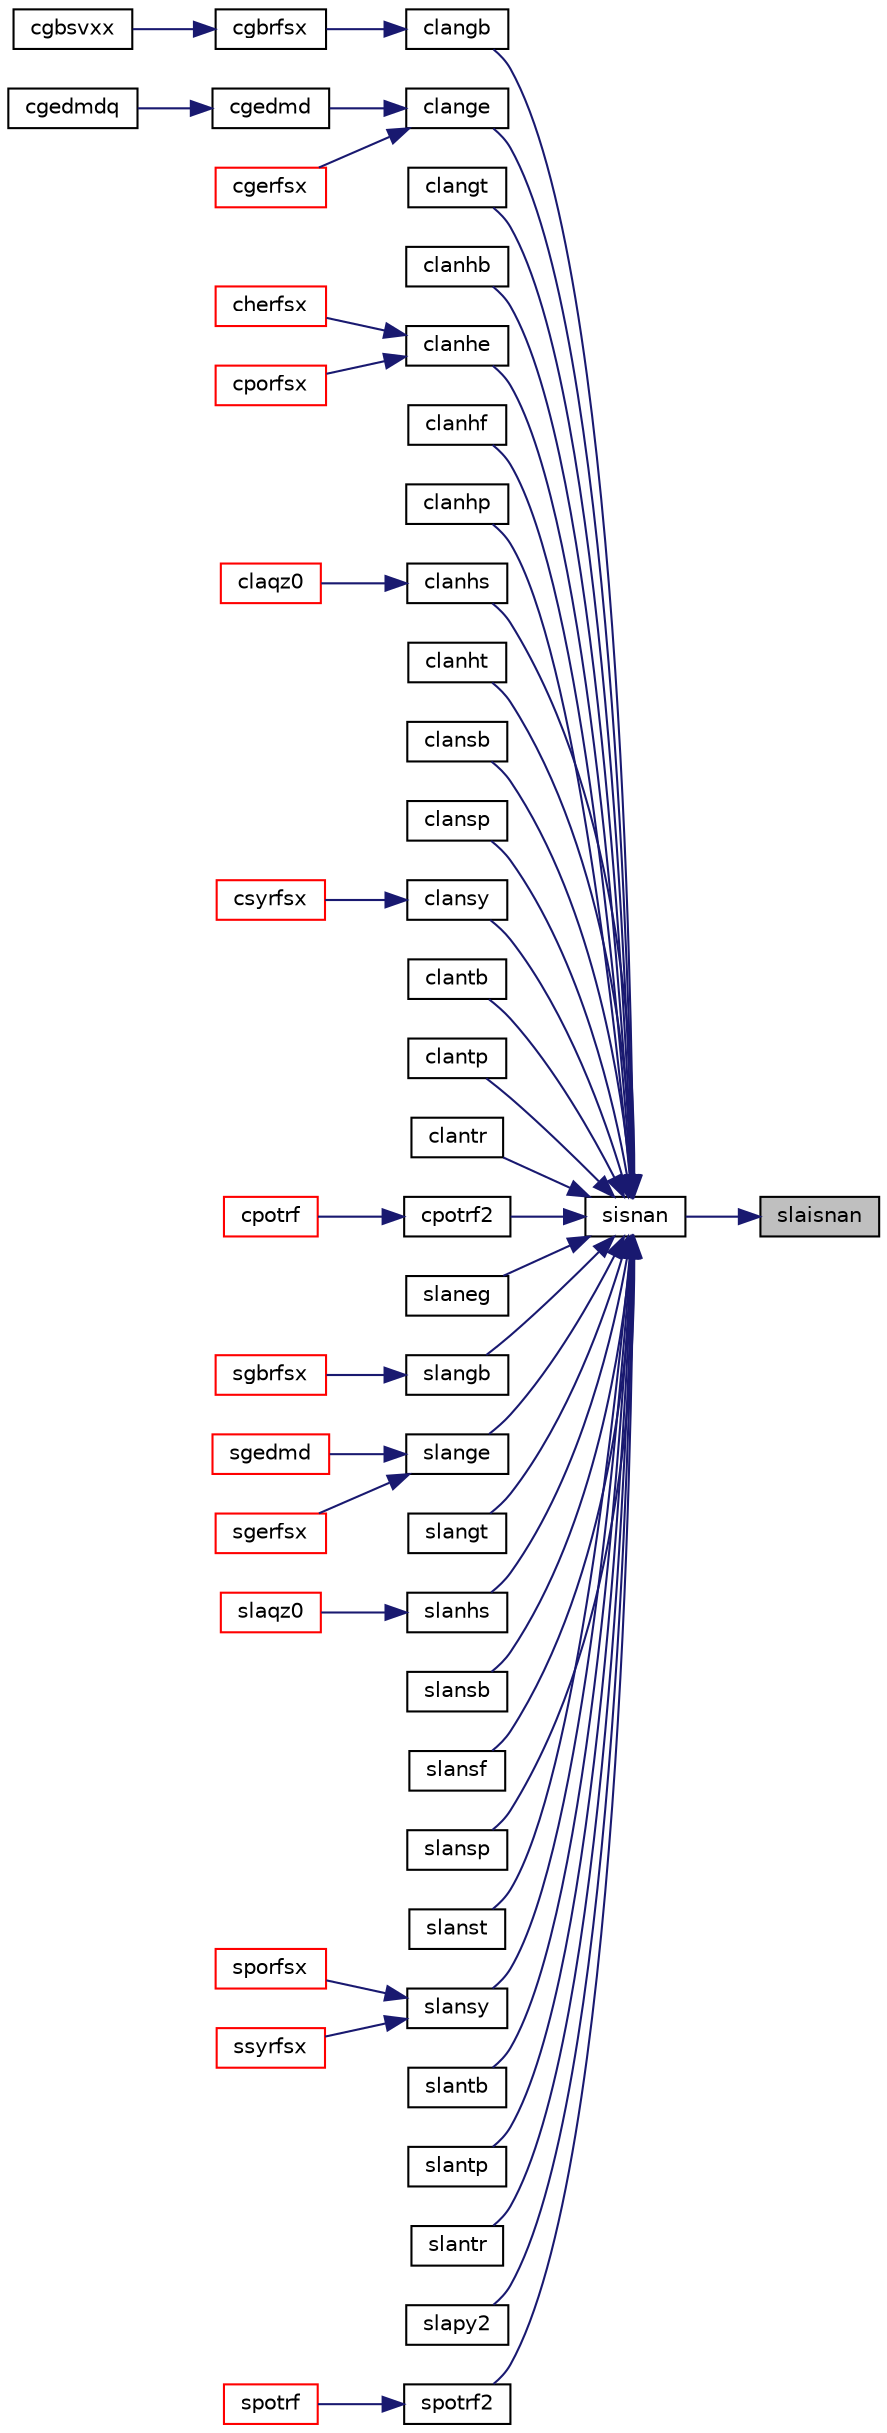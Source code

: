 digraph "slaisnan"
{
 // LATEX_PDF_SIZE
  edge [fontname="Helvetica",fontsize="10",labelfontname="Helvetica",labelfontsize="10"];
  node [fontname="Helvetica",fontsize="10",shape=record];
  rankdir="RL";
  Node1 [label="slaisnan",height=0.2,width=0.4,color="black", fillcolor="grey75", style="filled", fontcolor="black",tooltip="SLAISNAN tests input for NaN by comparing two arguments for inequality."];
  Node1 -> Node2 [dir="back",color="midnightblue",fontsize="10",style="solid",fontname="Helvetica"];
  Node2 [label="sisnan",height=0.2,width=0.4,color="black", fillcolor="white", style="filled",URL="$sisnan_8f.html#aeca6bb0411af000e3c883ee744184991",tooltip="SISNAN tests input for NaN."];
  Node2 -> Node3 [dir="back",color="midnightblue",fontsize="10",style="solid",fontname="Helvetica"];
  Node3 [label="clangb",height=0.2,width=0.4,color="black", fillcolor="white", style="filled",URL="$clangb_8f.html#a8bbfc1becb94399a6c92c37c94972587",tooltip="CLANGB returns the value of the 1-norm, Frobenius norm, infinity-norm, or the largest absolute value ..."];
  Node3 -> Node4 [dir="back",color="midnightblue",fontsize="10",style="solid",fontname="Helvetica"];
  Node4 [label="cgbrfsx",height=0.2,width=0.4,color="black", fillcolor="white", style="filled",URL="$cgbrfsx_8f.html#af9b3139572990172c3ff37bd77d1486c",tooltip="CGBRFSX"];
  Node4 -> Node5 [dir="back",color="midnightblue",fontsize="10",style="solid",fontname="Helvetica"];
  Node5 [label="cgbsvxx",height=0.2,width=0.4,color="black", fillcolor="white", style="filled",URL="$cgbsvxx_8f.html#a366c297439ac18cfefeb91629d44f2cb",tooltip="CGBSVXX computes the solution to system of linear equations A * X = B for GB matrices"];
  Node2 -> Node6 [dir="back",color="midnightblue",fontsize="10",style="solid",fontname="Helvetica"];
  Node6 [label="clange",height=0.2,width=0.4,color="black", fillcolor="white", style="filled",URL="$clange_8f.html#aa4e1d57c726257bbbfe0c89ef5461c3b",tooltip="CLANGE returns the value of the 1-norm, Frobenius norm, infinity-norm, or the largest absolute value ..."];
  Node6 -> Node7 [dir="back",color="midnightblue",fontsize="10",style="solid",fontname="Helvetica"];
  Node7 [label="cgedmd",height=0.2,width=0.4,color="black", fillcolor="white", style="filled",URL="$cgedmd_8f90.html#ae20a5be20e93752e6a0f2e85b78d5a96",tooltip="CGEDMD computes the Dynamic Mode Decomposition (DMD) for a pair of data snapshot matrices."];
  Node7 -> Node8 [dir="back",color="midnightblue",fontsize="10",style="solid",fontname="Helvetica"];
  Node8 [label="cgedmdq",height=0.2,width=0.4,color="black", fillcolor="white", style="filled",URL="$cgedmdq_8f90.html#a80108eada0975658d093e7bfd753b623",tooltip="CGEDMDQ computes the Dynamic Mode Decomposition (DMD) for a pair of data snapshot matrices."];
  Node6 -> Node9 [dir="back",color="midnightblue",fontsize="10",style="solid",fontname="Helvetica"];
  Node9 [label="cgerfsx",height=0.2,width=0.4,color="red", fillcolor="white", style="filled",URL="$cgerfsx_8f.html#a1cc6317bb51919b658efa7bc80f286c2",tooltip="CGERFSX"];
  Node2 -> Node11 [dir="back",color="midnightblue",fontsize="10",style="solid",fontname="Helvetica"];
  Node11 [label="clangt",height=0.2,width=0.4,color="black", fillcolor="white", style="filled",URL="$clangt_8f.html#a67f731c460d0fe02f7436fd76456671f",tooltip="CLANGT returns the value of the 1-norm, Frobenius norm, infinity-norm, or the largest absolute value ..."];
  Node2 -> Node12 [dir="back",color="midnightblue",fontsize="10",style="solid",fontname="Helvetica"];
  Node12 [label="clanhb",height=0.2,width=0.4,color="black", fillcolor="white", style="filled",URL="$clanhb_8f.html#aafc674abe35b58e2b197d57b708b52fe",tooltip="CLANHB returns the value of the 1-norm, or the Frobenius norm, or the infinity norm,..."];
  Node2 -> Node13 [dir="back",color="midnightblue",fontsize="10",style="solid",fontname="Helvetica"];
  Node13 [label="clanhe",height=0.2,width=0.4,color="black", fillcolor="white", style="filled",URL="$clanhe_8f.html#a398301349b086de6970721f0eae026bc",tooltip="CLANHE returns the value of the 1-norm, or the Frobenius norm, or the infinity norm,..."];
  Node13 -> Node14 [dir="back",color="midnightblue",fontsize="10",style="solid",fontname="Helvetica"];
  Node14 [label="cherfsx",height=0.2,width=0.4,color="red", fillcolor="white", style="filled",URL="$cherfsx_8f.html#ad731b6b72cf0a8e741748dc4eace0831",tooltip="CHERFSX"];
  Node13 -> Node16 [dir="back",color="midnightblue",fontsize="10",style="solid",fontname="Helvetica"];
  Node16 [label="cporfsx",height=0.2,width=0.4,color="red", fillcolor="white", style="filled",URL="$cporfsx_8f.html#ad3d34aea85ff135afe5692ec73649249",tooltip="CPORFSX"];
  Node2 -> Node18 [dir="back",color="midnightblue",fontsize="10",style="solid",fontname="Helvetica"];
  Node18 [label="clanhf",height=0.2,width=0.4,color="black", fillcolor="white", style="filled",URL="$clanhf_8f.html#aa2dbca880cae84855b455c7445ed7bad",tooltip="CLANHF returns the value of the 1-norm, or the Frobenius norm, or the infinity norm,..."];
  Node2 -> Node19 [dir="back",color="midnightblue",fontsize="10",style="solid",fontname="Helvetica"];
  Node19 [label="clanhp",height=0.2,width=0.4,color="black", fillcolor="white", style="filled",URL="$clanhp_8f.html#aee94a4e667408353e410dc9825ed1552",tooltip="CLANHP returns the value of the 1-norm, or the Frobenius norm, or the infinity norm,..."];
  Node2 -> Node20 [dir="back",color="midnightblue",fontsize="10",style="solid",fontname="Helvetica"];
  Node20 [label="clanhs",height=0.2,width=0.4,color="black", fillcolor="white", style="filled",URL="$clanhs_8f.html#a2f0b86d91189ecd480a4b1469fd4c4d4",tooltip="CLANHS returns the value of the 1-norm, Frobenius norm, infinity-norm, or the largest absolute value ..."];
  Node20 -> Node21 [dir="back",color="midnightblue",fontsize="10",style="solid",fontname="Helvetica"];
  Node21 [label="claqz0",height=0.2,width=0.4,color="red", fillcolor="white", style="filled",URL="$claqz0_8f.html#aed62e805f0ae98da9dea643f1018f81c",tooltip="CLAQZ0"];
  Node2 -> Node25 [dir="back",color="midnightblue",fontsize="10",style="solid",fontname="Helvetica"];
  Node25 [label="clanht",height=0.2,width=0.4,color="black", fillcolor="white", style="filled",URL="$clanht_8f.html#adfea8107e1eab15a58531132e08392cb",tooltip="CLANHT returns the value of the 1-norm, or the Frobenius norm, or the infinity norm,..."];
  Node2 -> Node26 [dir="back",color="midnightblue",fontsize="10",style="solid",fontname="Helvetica"];
  Node26 [label="clansb",height=0.2,width=0.4,color="black", fillcolor="white", style="filled",URL="$clansb_8f.html#a35b4b2dad025173d3d83526fdd03e797",tooltip="CLANSB returns the value of the 1-norm, or the Frobenius norm, or the infinity norm,..."];
  Node2 -> Node27 [dir="back",color="midnightblue",fontsize="10",style="solid",fontname="Helvetica"];
  Node27 [label="clansp",height=0.2,width=0.4,color="black", fillcolor="white", style="filled",URL="$clansp_8f.html#a6e46f3b7e4da04500a7267282cc21ac6",tooltip="CLANSP returns the value of the 1-norm, or the Frobenius norm, or the infinity norm,..."];
  Node2 -> Node28 [dir="back",color="midnightblue",fontsize="10",style="solid",fontname="Helvetica"];
  Node28 [label="clansy",height=0.2,width=0.4,color="black", fillcolor="white", style="filled",URL="$clansy_8f.html#ad2c86a28190eb12c91cda1c4faef5df7",tooltip="CLANSY returns the value of the 1-norm, or the Frobenius norm, or the infinity norm,..."];
  Node28 -> Node29 [dir="back",color="midnightblue",fontsize="10",style="solid",fontname="Helvetica"];
  Node29 [label="csyrfsx",height=0.2,width=0.4,color="red", fillcolor="white", style="filled",URL="$csyrfsx_8f.html#a0f93ca9ab2fc02b8de5f578316353b87",tooltip="CSYRFSX"];
  Node2 -> Node31 [dir="back",color="midnightblue",fontsize="10",style="solid",fontname="Helvetica"];
  Node31 [label="clantb",height=0.2,width=0.4,color="black", fillcolor="white", style="filled",URL="$clantb_8f.html#a1054f572f1c5d26ef1560c841217c157",tooltip="CLANTB returns the value of the 1-norm, or the Frobenius norm, or the infinity norm,..."];
  Node2 -> Node32 [dir="back",color="midnightblue",fontsize="10",style="solid",fontname="Helvetica"];
  Node32 [label="clantp",height=0.2,width=0.4,color="black", fillcolor="white", style="filled",URL="$clantp_8f.html#a9fb24c1d725e7cd75a0dce4ef4cbde54",tooltip="CLANTP returns the value of the 1-norm, or the Frobenius norm, or the infinity norm,..."];
  Node2 -> Node33 [dir="back",color="midnightblue",fontsize="10",style="solid",fontname="Helvetica"];
  Node33 [label="clantr",height=0.2,width=0.4,color="black", fillcolor="white", style="filled",URL="$clantr_8f.html#a4e91c4135b69aae50356563391b689ed",tooltip="CLANTR returns the value of the 1-norm, or the Frobenius norm, or the infinity norm,..."];
  Node2 -> Node34 [dir="back",color="midnightblue",fontsize="10",style="solid",fontname="Helvetica"];
  Node34 [label="cpotrf2",height=0.2,width=0.4,color="black", fillcolor="white", style="filled",URL="$cpotrf2_8f.html#a469fc500ac223c4c6baa923afe218627",tooltip="CPOTRF2"];
  Node34 -> Node35 [dir="back",color="midnightblue",fontsize="10",style="solid",fontname="Helvetica"];
  Node35 [label="cpotrf",height=0.2,width=0.4,color="red", fillcolor="white", style="filled",URL="$cpotrf_8f.html#a4e85f48dbd837ccbbf76aa077f33de19",tooltip="CPOTRF"];
  Node2 -> Node44 [dir="back",color="midnightblue",fontsize="10",style="solid",fontname="Helvetica"];
  Node44 [label="slaneg",height=0.2,width=0.4,color="black", fillcolor="white", style="filled",URL="$slaneg_8f.html#a7ea5fb550bbab683a539b551e3496bcc",tooltip="SLANEG computes the Sturm count."];
  Node2 -> Node45 [dir="back",color="midnightblue",fontsize="10",style="solid",fontname="Helvetica"];
  Node45 [label="slangb",height=0.2,width=0.4,color="black", fillcolor="white", style="filled",URL="$slangb_8f.html#af4b60512534024c921af88def5b806b7",tooltip="SLANGB returns the value of the 1-norm, Frobenius norm, infinity-norm, or the largest absolute value ..."];
  Node45 -> Node46 [dir="back",color="midnightblue",fontsize="10",style="solid",fontname="Helvetica"];
  Node46 [label="sgbrfsx",height=0.2,width=0.4,color="red", fillcolor="white", style="filled",URL="$sgbrfsx_8f.html#a4b997132d5e41418449796f85b12fcc5",tooltip="SGBRFSX"];
  Node2 -> Node48 [dir="back",color="midnightblue",fontsize="10",style="solid",fontname="Helvetica"];
  Node48 [label="slange",height=0.2,width=0.4,color="black", fillcolor="white", style="filled",URL="$slange_8f.html#a459d27829607393670ef7de8a6914933",tooltip="SLANGE returns the value of the 1-norm, Frobenius norm, infinity-norm, or the largest absolute value ..."];
  Node48 -> Node49 [dir="back",color="midnightblue",fontsize="10",style="solid",fontname="Helvetica"];
  Node49 [label="sgedmd",height=0.2,width=0.4,color="red", fillcolor="white", style="filled",URL="$sgedmd_8f90.html#a2620fdd695c7f51cddc90e332eb57971",tooltip="SGEDMD computes the Dynamic Mode Decomposition (DMD) for a pair of data snapshot matrices."];
  Node48 -> Node51 [dir="back",color="midnightblue",fontsize="10",style="solid",fontname="Helvetica"];
  Node51 [label="sgerfsx",height=0.2,width=0.4,color="red", fillcolor="white", style="filled",URL="$sgerfsx_8f.html#ad283ab77593ac86c29172972b41f917b",tooltip="SGERFSX"];
  Node2 -> Node53 [dir="back",color="midnightblue",fontsize="10",style="solid",fontname="Helvetica"];
  Node53 [label="slangt",height=0.2,width=0.4,color="black", fillcolor="white", style="filled",URL="$slangt_8f.html#aa6d54cdca527040f9f299c1209e55f4d",tooltip="SLANGT returns the value of the 1-norm, Frobenius norm, infinity-norm, or the largest absolute value ..."];
  Node2 -> Node54 [dir="back",color="midnightblue",fontsize="10",style="solid",fontname="Helvetica"];
  Node54 [label="slanhs",height=0.2,width=0.4,color="black", fillcolor="white", style="filled",URL="$slanhs_8f.html#ad693bc2cae886cf7800ecc0f130d1657",tooltip="SLANHS returns the value of the 1-norm, Frobenius norm, infinity-norm, or the largest absolute value ..."];
  Node54 -> Node55 [dir="back",color="midnightblue",fontsize="10",style="solid",fontname="Helvetica"];
  Node55 [label="slaqz0",height=0.2,width=0.4,color="red", fillcolor="white", style="filled",URL="$slaqz0_8f.html#ad7e1d2d77ede5cb50a673445ea956f49",tooltip="SLAQZ0"];
  Node2 -> Node59 [dir="back",color="midnightblue",fontsize="10",style="solid",fontname="Helvetica"];
  Node59 [label="slansb",height=0.2,width=0.4,color="black", fillcolor="white", style="filled",URL="$slansb_8f.html#aeb405a9873dc7c641c3451bc6d9f9eb3",tooltip="SLANSB returns the value of the 1-norm, or the Frobenius norm, or the infinity norm,..."];
  Node2 -> Node60 [dir="back",color="midnightblue",fontsize="10",style="solid",fontname="Helvetica"];
  Node60 [label="slansf",height=0.2,width=0.4,color="black", fillcolor="white", style="filled",URL="$slansf_8f.html#ab30db625e5fa89c6d74a5907db2a185f",tooltip="SLANSF"];
  Node2 -> Node61 [dir="back",color="midnightblue",fontsize="10",style="solid",fontname="Helvetica"];
  Node61 [label="slansp",height=0.2,width=0.4,color="black", fillcolor="white", style="filled",URL="$slansp_8f.html#a28f090964e3f55fbd07501d23f19224d",tooltip="SLANSP returns the value of the 1-norm, or the Frobenius norm, or the infinity norm,..."];
  Node2 -> Node62 [dir="back",color="midnightblue",fontsize="10",style="solid",fontname="Helvetica"];
  Node62 [label="slanst",height=0.2,width=0.4,color="black", fillcolor="white", style="filled",URL="$slanst_8f.html#a3f856bc9099be84550d6c98ed9a3c810",tooltip="SLANST returns the value of the 1-norm, or the Frobenius norm, or the infinity norm,..."];
  Node2 -> Node63 [dir="back",color="midnightblue",fontsize="10",style="solid",fontname="Helvetica"];
  Node63 [label="slansy",height=0.2,width=0.4,color="black", fillcolor="white", style="filled",URL="$slansy_8f.html#a611e1beaaad792e0753a47723c8380ed",tooltip="SLANSY returns the value of the 1-norm, or the Frobenius norm, or the infinity norm,..."];
  Node63 -> Node64 [dir="back",color="midnightblue",fontsize="10",style="solid",fontname="Helvetica"];
  Node64 [label="sporfsx",height=0.2,width=0.4,color="red", fillcolor="white", style="filled",URL="$sporfsx_8f.html#a1c4ce423c2ec828b01d52cad754c5d80",tooltip="SPORFSX"];
  Node63 -> Node66 [dir="back",color="midnightblue",fontsize="10",style="solid",fontname="Helvetica"];
  Node66 [label="ssyrfsx",height=0.2,width=0.4,color="red", fillcolor="white", style="filled",URL="$ssyrfsx_8f.html#a40ae1ffd0fcd22c6a196c09fa660a5cd",tooltip="SSYRFSX"];
  Node2 -> Node68 [dir="back",color="midnightblue",fontsize="10",style="solid",fontname="Helvetica"];
  Node68 [label="slantb",height=0.2,width=0.4,color="black", fillcolor="white", style="filled",URL="$slantb_8f.html#ac8f4242308e9e91235f38af30854043a",tooltip="SLANTB returns the value of the 1-norm, or the Frobenius norm, or the infinity norm,..."];
  Node2 -> Node69 [dir="back",color="midnightblue",fontsize="10",style="solid",fontname="Helvetica"];
  Node69 [label="slantp",height=0.2,width=0.4,color="black", fillcolor="white", style="filled",URL="$slantp_8f.html#a7a44c5f885f4751a1e15415ab5fcb8d3",tooltip="SLANTP returns the value of the 1-norm, or the Frobenius norm, or the infinity norm,..."];
  Node2 -> Node70 [dir="back",color="midnightblue",fontsize="10",style="solid",fontname="Helvetica"];
  Node70 [label="slantr",height=0.2,width=0.4,color="black", fillcolor="white", style="filled",URL="$slantr_8f.html#a7f85aba614caf2143d06b023d4137581",tooltip="SLANTR returns the value of the 1-norm, or the Frobenius norm, or the infinity norm,..."];
  Node2 -> Node71 [dir="back",color="midnightblue",fontsize="10",style="solid",fontname="Helvetica"];
  Node71 [label="slapy2",height=0.2,width=0.4,color="black", fillcolor="white", style="filled",URL="$slapy2_8f.html#abfcdad5f1d5d0193f7285e018824aa66",tooltip="SLAPY2 returns sqrt(x2+y2)."];
  Node2 -> Node72 [dir="back",color="midnightblue",fontsize="10",style="solid",fontname="Helvetica"];
  Node72 [label="spotrf2",height=0.2,width=0.4,color="black", fillcolor="white", style="filled",URL="$spotrf2_8f.html#a3c5c3e920ce930471a2ff63c637b00be",tooltip="SPOTRF2"];
  Node72 -> Node73 [dir="back",color="midnightblue",fontsize="10",style="solid",fontname="Helvetica"];
  Node73 [label="spotrf",height=0.2,width=0.4,color="red", fillcolor="white", style="filled",URL="$spotrf_8f.html#aaf31db7ab15b4f4ba527a3d31a15a58e",tooltip="SPOTRF"];
}
